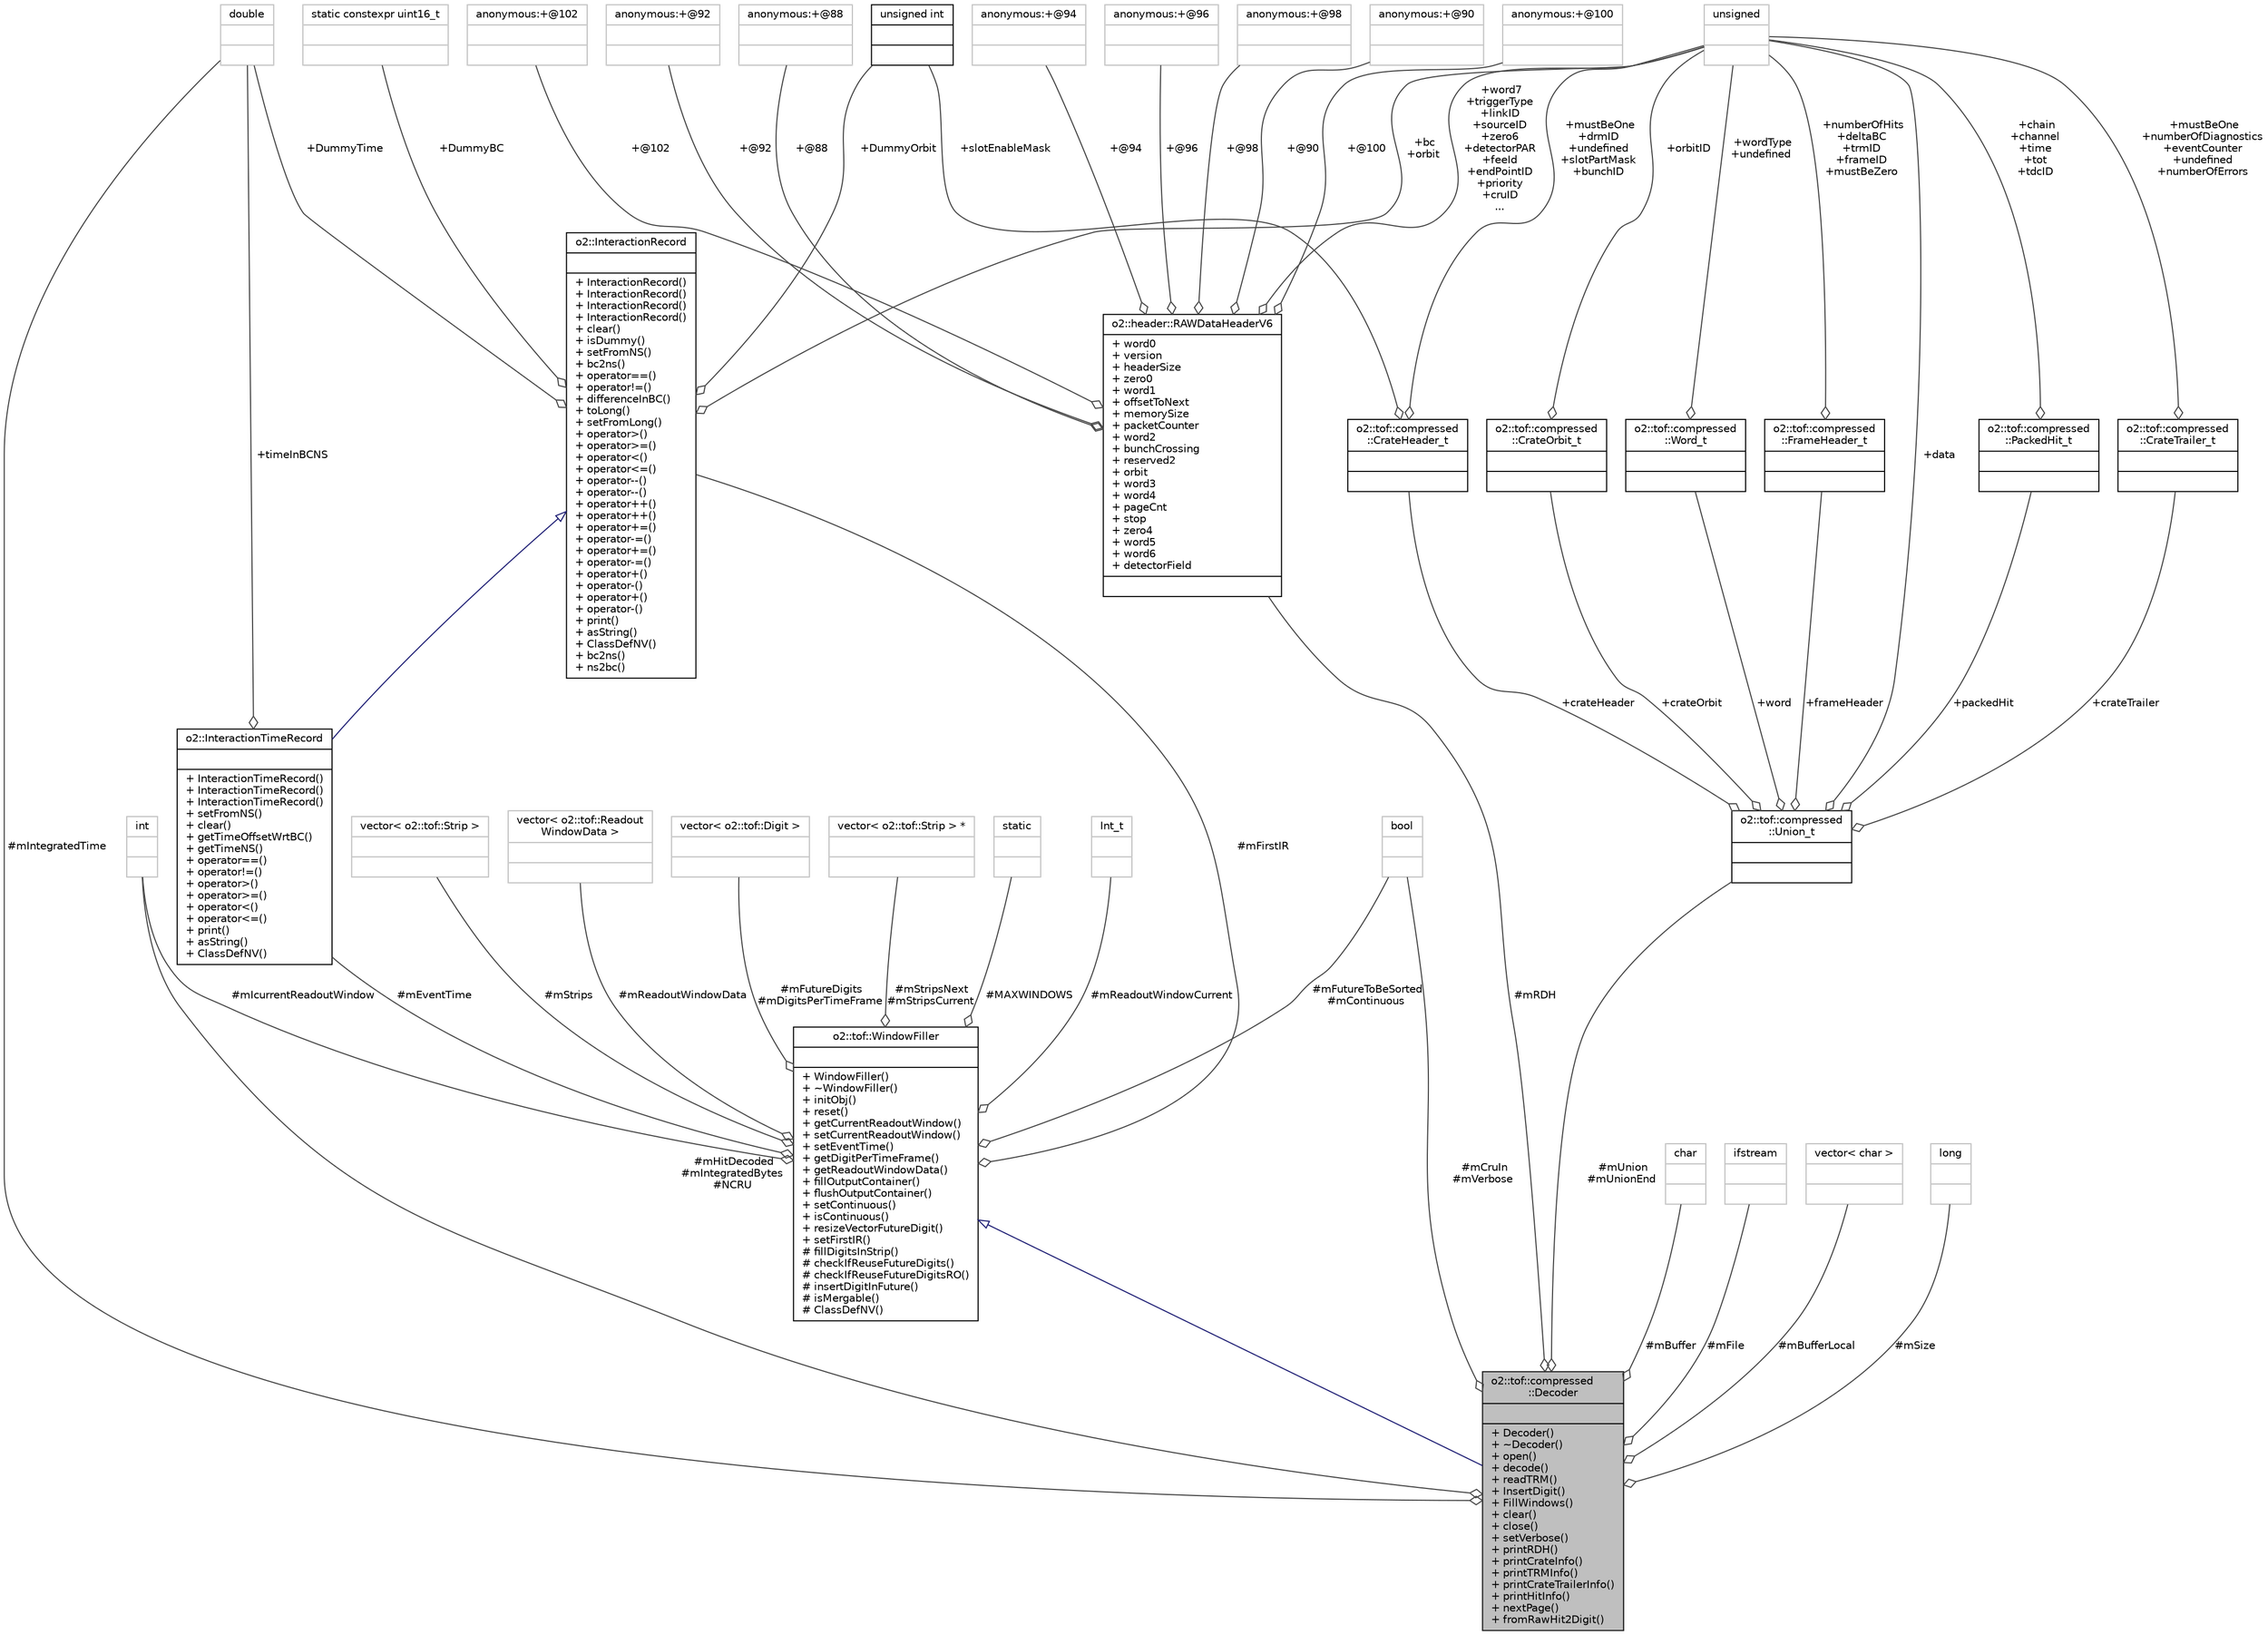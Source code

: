 digraph "o2::tof::compressed::Decoder"
{
 // INTERACTIVE_SVG=YES
  bgcolor="transparent";
  edge [fontname="Helvetica",fontsize="10",labelfontname="Helvetica",labelfontsize="10"];
  node [fontname="Helvetica",fontsize="10",shape=record];
  Node2 [label="{o2::tof::compressed\l::Decoder\n||+ Decoder()\l+ ~Decoder()\l+ open()\l+ decode()\l+ readTRM()\l+ InsertDigit()\l+ FillWindows()\l+ clear()\l+ close()\l+ setVerbose()\l+ printRDH()\l+ printCrateInfo()\l+ printTRMInfo()\l+ printCrateTrailerInfo()\l+ printHitInfo()\l+ nextPage()\l+ fromRawHit2Digit()\l}",height=0.2,width=0.4,color="black", fillcolor="grey75", style="filled", fontcolor="black"];
  Node3 -> Node2 [dir="back",color="midnightblue",fontsize="10",style="solid",arrowtail="onormal",fontname="Helvetica"];
  Node3 [label="{o2::tof::WindowFiller\n||+ WindowFiller()\l+ ~WindowFiller()\l+ initObj()\l+ reset()\l+ getCurrentReadoutWindow()\l+ setCurrentReadoutWindow()\l+ setEventTime()\l+ getDigitPerTimeFrame()\l+ getReadoutWindowData()\l+ fillOutputContainer()\l+ flushOutputContainer()\l+ setContinuous()\l+ isContinuous()\l+ resizeVectorFutureDigit()\l+ setFirstIR()\l# fillDigitsInStrip()\l# checkIfReuseFutureDigits()\l# checkIfReuseFutureDigitsRO()\l# insertDigitInFuture()\l# isMergable()\l# ClassDefNV()\l}",height=0.2,width=0.4,color="black",URL="$db/d26/classo2_1_1tof_1_1WindowFiller.html"];
  Node4 -> Node3 [color="grey25",fontsize="10",style="solid",label=" #mStripsNext\n#mStripsCurrent" ,arrowhead="odiamond",fontname="Helvetica"];
  Node4 [label="{vector\< o2::tof::Strip \> *\n||}",height=0.2,width=0.4,color="grey75"];
  Node5 -> Node3 [color="grey25",fontsize="10",style="solid",label=" #mFirstIR" ,arrowhead="odiamond",fontname="Helvetica"];
  Node5 [label="{o2::InteractionRecord\n||+ InteractionRecord()\l+ InteractionRecord()\l+ InteractionRecord()\l+ InteractionRecord()\l+ clear()\l+ isDummy()\l+ setFromNS()\l+ bc2ns()\l+ operator==()\l+ operator!=()\l+ differenceInBC()\l+ toLong()\l+ setFromLong()\l+ operator\>()\l+ operator\>=()\l+ operator\<()\l+ operator\<=()\l+ operator--()\l+ operator--()\l+ operator++()\l+ operator++()\l+ operator+=()\l+ operator-=()\l+ operator+=()\l+ operator-=()\l+ operator+()\l+ operator-()\l+ operator+()\l+ operator-()\l+ print()\l+ asString()\l+ ClassDefNV()\l+ bc2ns()\l+ ns2bc()\l}",height=0.2,width=0.4,color="black",URL="$d1/d21/structo2_1_1InteractionRecord.html"];
  Node6 -> Node5 [color="grey25",fontsize="10",style="solid",label=" +DummyTime" ,arrowhead="odiamond",fontname="Helvetica"];
  Node6 [label="{double\n||}",height=0.2,width=0.4,color="grey75"];
  Node7 -> Node5 [color="grey25",fontsize="10",style="solid",label=" +DummyOrbit" ,arrowhead="odiamond",fontname="Helvetica"];
  Node7 [label="{unsigned int\n||}",height=0.2,width=0.4,color="black",URL="$d2/d5f/classunsigned_01int.html"];
  Node8 -> Node5 [color="grey25",fontsize="10",style="solid",label=" +bc\n+orbit" ,arrowhead="odiamond",fontname="Helvetica"];
  Node8 [label="{unsigned\n||}",height=0.2,width=0.4,color="grey75"];
  Node9 -> Node5 [color="grey25",fontsize="10",style="solid",label=" +DummyBC" ,arrowhead="odiamond",fontname="Helvetica"];
  Node9 [label="{static constexpr uint16_t\n||}",height=0.2,width=0.4,color="grey75"];
  Node10 -> Node3 [color="grey25",fontsize="10",style="solid",label=" #mStrips" ,arrowhead="odiamond",fontname="Helvetica"];
  Node10 [label="{vector\< o2::tof::Strip \>\n||}",height=0.2,width=0.4,color="grey75"];
  Node11 -> Node3 [color="grey25",fontsize="10",style="solid",label=" #mReadoutWindowData" ,arrowhead="odiamond",fontname="Helvetica"];
  Node11 [label="{vector\< o2::tof::Readout\lWindowData \>\n||}",height=0.2,width=0.4,color="grey75"];
  Node12 -> Node3 [color="grey25",fontsize="10",style="solid",label=" #mFutureDigits\n#mDigitsPerTimeFrame" ,arrowhead="odiamond",fontname="Helvetica"];
  Node12 [label="{vector\< o2::tof::Digit \>\n||}",height=0.2,width=0.4,color="grey75"];
  Node13 -> Node3 [color="grey25",fontsize="10",style="solid",label=" #mIcurrentReadoutWindow" ,arrowhead="odiamond",fontname="Helvetica"];
  Node13 [label="{int\n||}",height=0.2,width=0.4,color="grey75"];
  Node14 -> Node3 [color="grey25",fontsize="10",style="solid",label=" #mFutureToBeSorted\n#mContinuous" ,arrowhead="odiamond",fontname="Helvetica"];
  Node14 [label="{bool\n||}",height=0.2,width=0.4,color="grey75"];
  Node15 -> Node3 [color="grey25",fontsize="10",style="solid",label=" #MAXWINDOWS" ,arrowhead="odiamond",fontname="Helvetica"];
  Node15 [label="{static\n||}",height=0.2,width=0.4,color="grey75"];
  Node16 -> Node3 [color="grey25",fontsize="10",style="solid",label=" #mReadoutWindowCurrent" ,arrowhead="odiamond",fontname="Helvetica"];
  Node16 [label="{Int_t\n||}",height=0.2,width=0.4,color="grey75"];
  Node17 -> Node3 [color="grey25",fontsize="10",style="solid",label=" #mEventTime" ,arrowhead="odiamond",fontname="Helvetica"];
  Node17 [label="{o2::InteractionTimeRecord\n||+ InteractionTimeRecord()\l+ InteractionTimeRecord()\l+ InteractionTimeRecord()\l+ setFromNS()\l+ clear()\l+ getTimeOffsetWrtBC()\l+ getTimeNS()\l+ operator==()\l+ operator!=()\l+ operator\>()\l+ operator\>=()\l+ operator\<()\l+ operator\<=()\l+ print()\l+ asString()\l+ ClassDefNV()\l}",height=0.2,width=0.4,color="black",URL="$d8/d98/structo2_1_1InteractionTimeRecord.html"];
  Node5 -> Node17 [dir="back",color="midnightblue",fontsize="10",style="solid",arrowtail="onormal",fontname="Helvetica"];
  Node6 -> Node17 [color="grey25",fontsize="10",style="solid",label=" +timeInBCNS" ,arrowhead="odiamond",fontname="Helvetica"];
  Node18 -> Node2 [color="grey25",fontsize="10",style="solid",label=" #mRDH" ,arrowhead="odiamond",fontname="Helvetica"];
  Node18 [label="{o2::header::RAWDataHeaderV6\n|+ word0\l+ version\l+ headerSize\l+ zero0\l+ word1\l+ offsetToNext\l+ memorySize\l+ packetCounter\l+ word2\l+ bunchCrossing\l+ reserved2\l+ orbit\l+ word3\l+ word4\l+ pageCnt\l+ stop\l+ zero4\l+ word5\l+ word6\l+ detectorField\l|}",height=0.2,width=0.4,color="black",URL="$d5/d06/structo2_1_1header_1_1RAWDataHeaderV6.html"];
  Node19 -> Node18 [color="grey25",fontsize="10",style="solid",label=" +@102" ,arrowhead="odiamond",fontname="Helvetica"];
  Node19 [label="{anonymous:+@102\n||}",height=0.2,width=0.4,color="grey75"];
  Node20 -> Node18 [color="grey25",fontsize="10",style="solid",label=" +@92" ,arrowhead="odiamond",fontname="Helvetica"];
  Node20 [label="{anonymous:+@92\n||}",height=0.2,width=0.4,color="grey75"];
  Node21 -> Node18 [color="grey25",fontsize="10",style="solid",label=" +@88" ,arrowhead="odiamond",fontname="Helvetica"];
  Node21 [label="{anonymous:+@88\n||}",height=0.2,width=0.4,color="grey75"];
  Node22 -> Node18 [color="grey25",fontsize="10",style="solid",label=" +@94" ,arrowhead="odiamond",fontname="Helvetica"];
  Node22 [label="{anonymous:+@94\n||}",height=0.2,width=0.4,color="grey75"];
  Node23 -> Node18 [color="grey25",fontsize="10",style="solid",label=" +@90" ,arrowhead="odiamond",fontname="Helvetica"];
  Node23 [label="{anonymous:+@90\n||}",height=0.2,width=0.4,color="grey75"];
  Node24 -> Node18 [color="grey25",fontsize="10",style="solid",label=" +@96" ,arrowhead="odiamond",fontname="Helvetica"];
  Node24 [label="{anonymous:+@96\n||}",height=0.2,width=0.4,color="grey75"];
  Node25 -> Node18 [color="grey25",fontsize="10",style="solid",label=" +@98" ,arrowhead="odiamond",fontname="Helvetica"];
  Node25 [label="{anonymous:+@98\n||}",height=0.2,width=0.4,color="grey75"];
  Node8 -> Node18 [color="grey25",fontsize="10",style="solid",label=" +word7\n+triggerType\n+linkID\n+sourceID\n+zero6\n+detectorPAR\n+feeId\n+endPointID\n+priority\n+cruID\n..." ,arrowhead="odiamond",fontname="Helvetica"];
  Node26 -> Node18 [color="grey25",fontsize="10",style="solid",label=" +@100" ,arrowhead="odiamond",fontname="Helvetica"];
  Node26 [label="{anonymous:+@100\n||}",height=0.2,width=0.4,color="grey75"];
  Node6 -> Node2 [color="grey25",fontsize="10",style="solid",label=" #mIntegratedTime" ,arrowhead="odiamond",fontname="Helvetica"];
  Node27 -> Node2 [color="grey25",fontsize="10",style="solid",label=" #mUnion\n#mUnionEnd" ,arrowhead="odiamond",fontname="Helvetica"];
  Node27 [label="{o2::tof::compressed\l::Union_t\n||}",height=0.2,width=0.4,color="black",URL="$df/dd7/uniono2_1_1tof_1_1compressed_1_1Union__t.html"];
  Node28 -> Node27 [color="grey25",fontsize="10",style="solid",label=" +packedHit" ,arrowhead="odiamond",fontname="Helvetica"];
  Node28 [label="{o2::tof::compressed\l::PackedHit_t\n||}",height=0.2,width=0.4,color="black",URL="$df/d87/structo2_1_1tof_1_1compressed_1_1PackedHit__t.html"];
  Node8 -> Node28 [color="grey25",fontsize="10",style="solid",label=" +chain\n+channel\n+time\n+tot\n+tdcID" ,arrowhead="odiamond",fontname="Helvetica"];
  Node29 -> Node27 [color="grey25",fontsize="10",style="solid",label=" +crateTrailer" ,arrowhead="odiamond",fontname="Helvetica"];
  Node29 [label="{o2::tof::compressed\l::CrateTrailer_t\n||}",height=0.2,width=0.4,color="black",URL="$dc/d31/structo2_1_1tof_1_1compressed_1_1CrateTrailer__t.html"];
  Node8 -> Node29 [color="grey25",fontsize="10",style="solid",label=" +mustBeOne\n+numberOfDiagnostics\n+eventCounter\n+undefined\n+numberOfErrors" ,arrowhead="odiamond",fontname="Helvetica"];
  Node30 -> Node27 [color="grey25",fontsize="10",style="solid",label=" +crateOrbit" ,arrowhead="odiamond",fontname="Helvetica"];
  Node30 [label="{o2::tof::compressed\l::CrateOrbit_t\n||}",height=0.2,width=0.4,color="black",URL="$d0/df7/structo2_1_1tof_1_1compressed_1_1CrateOrbit__t.html"];
  Node8 -> Node30 [color="grey25",fontsize="10",style="solid",label=" +orbitID" ,arrowhead="odiamond",fontname="Helvetica"];
  Node31 -> Node27 [color="grey25",fontsize="10",style="solid",label=" +word" ,arrowhead="odiamond",fontname="Helvetica"];
  Node31 [label="{o2::tof::compressed\l::Word_t\n||}",height=0.2,width=0.4,color="black",URL="$d5/d0d/structo2_1_1tof_1_1compressed_1_1Word__t.html"];
  Node8 -> Node31 [color="grey25",fontsize="10",style="solid",label=" +wordType\n+undefined" ,arrowhead="odiamond",fontname="Helvetica"];
  Node32 -> Node27 [color="grey25",fontsize="10",style="solid",label=" +frameHeader" ,arrowhead="odiamond",fontname="Helvetica"];
  Node32 [label="{o2::tof::compressed\l::FrameHeader_t\n||}",height=0.2,width=0.4,color="black",URL="$df/d7e/structo2_1_1tof_1_1compressed_1_1FrameHeader__t.html"];
  Node8 -> Node32 [color="grey25",fontsize="10",style="solid",label=" +numberOfHits\n+deltaBC\n+trmID\n+frameID\n+mustBeZero" ,arrowhead="odiamond",fontname="Helvetica"];
  Node8 -> Node27 [color="grey25",fontsize="10",style="solid",label=" +data" ,arrowhead="odiamond",fontname="Helvetica"];
  Node33 -> Node27 [color="grey25",fontsize="10",style="solid",label=" +crateHeader" ,arrowhead="odiamond",fontname="Helvetica"];
  Node33 [label="{o2::tof::compressed\l::CrateHeader_t\n||}",height=0.2,width=0.4,color="black",URL="$d5/da4/structo2_1_1tof_1_1compressed_1_1CrateHeader__t.html"];
  Node7 -> Node33 [color="grey25",fontsize="10",style="solid",label=" +slotEnableMask" ,arrowhead="odiamond",fontname="Helvetica"];
  Node8 -> Node33 [color="grey25",fontsize="10",style="solid",label=" +mustBeOne\n+drmID\n+undefined\n+slotPartMask\n+bunchID" ,arrowhead="odiamond",fontname="Helvetica"];
  Node34 -> Node2 [color="grey25",fontsize="10",style="solid",label=" #mBuffer" ,arrowhead="odiamond",fontname="Helvetica"];
  Node34 [label="{char\n||}",height=0.2,width=0.4,color="grey75"];
  Node35 -> Node2 [color="grey25",fontsize="10",style="solid",label=" #mFile" ,arrowhead="odiamond",fontname="Helvetica"];
  Node35 [label="{ifstream\n||}",height=0.2,width=0.4,color="grey75"];
  Node36 -> Node2 [color="grey25",fontsize="10",style="solid",label=" #mBufferLocal" ,arrowhead="odiamond",fontname="Helvetica"];
  Node36 [label="{vector\< char \>\n||}",height=0.2,width=0.4,color="grey75"];
  Node13 -> Node2 [color="grey25",fontsize="10",style="solid",label=" #mHitDecoded\n#mIntegratedBytes\n#NCRU" ,arrowhead="odiamond",fontname="Helvetica"];
  Node14 -> Node2 [color="grey25",fontsize="10",style="solid",label=" #mCruIn\n#mVerbose" ,arrowhead="odiamond",fontname="Helvetica"];
  Node37 -> Node2 [color="grey25",fontsize="10",style="solid",label=" #mSize" ,arrowhead="odiamond",fontname="Helvetica"];
  Node37 [label="{long\n||}",height=0.2,width=0.4,color="grey75"];
}
